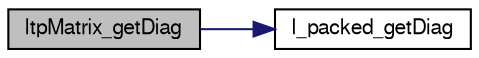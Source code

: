 digraph G
{
  edge [fontname="FreeSans",fontsize=10,labelfontname="FreeSans",labelfontsize=10];
  node [fontname="FreeSans",fontsize=10,shape=record];
  rankdir=LR;
  Node1 [label="ltpMatrix_getDiag",height=0.2,width=0.4,color="black", fillcolor="grey75", style="filled" fontcolor="black"];
  Node1 -> Node2 [color="midnightblue",fontsize=10,style="solid",fontname="FreeSans"];
  Node2 [label="l_packed_getDiag",height=0.2,width=0.4,color="black", fillcolor="white", style="filled",URL="$Mutils_8c.html#9341ce0544816af21527638ee847972a"];
}
